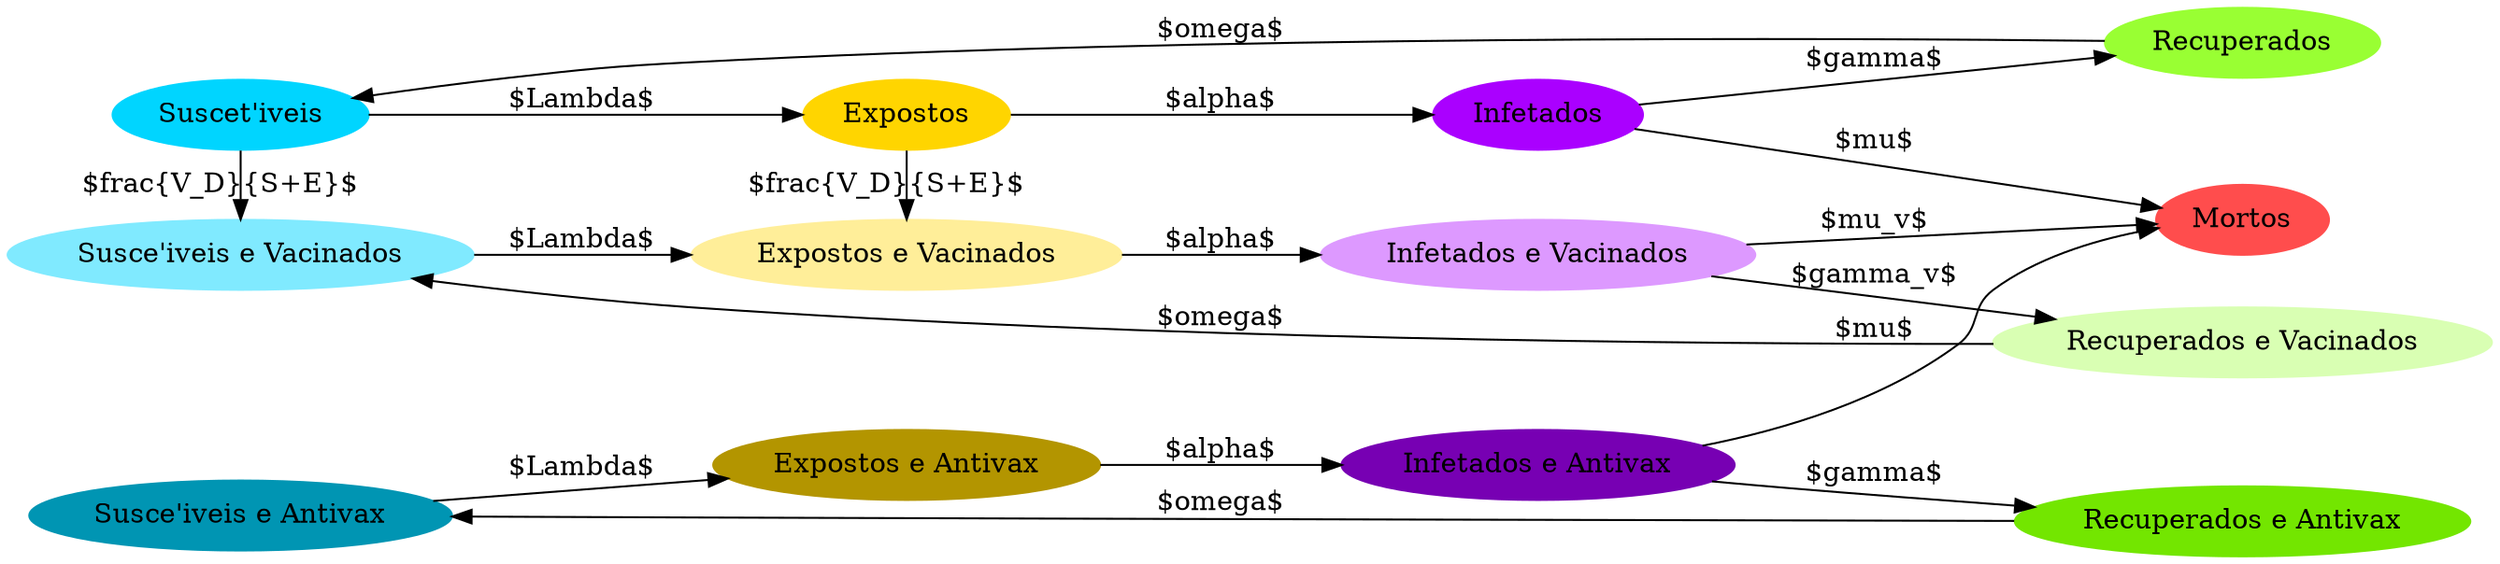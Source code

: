digraph "Modelo SIRD com Vacinação" {
        graph[rankdir=LR]
        //graph[label="Modelo SIRD com Vacina\c{c}\~ao", labelloc=top, labeljust=left]

        node[style="rounded, filled", shape = oval]

        Sv[label="Susce\'iveis e Vacinados", color="#80EAFF"]
        S [label="Suscet\'iveis"           , color="#00D5FF"]
        Sx[label="Susce\'iveis e Antivax"  , color="#0095B3"]
        Ev[label="Expostos e Vacinados"    , color="#FFEE99"]
        E [label="Expostos"                , color="#FFD500"]
        Ex[label="Expostos e Antivax"      , color="#B39500"]
        Iv[label="Infetados e Vacinados"   , color="#DD99FF"]
        I [label="Infetados"               , color="#AA00FF"]
        Ix[label="Infetados e Antivax"     , color="#7700B3"]
        Rv[label="Recuperados e Vacinados" , color="#D9FFB3"]
        R [label="Recuperados"             , color="#99FF33"]
        Rx[label="Recuperados e Antivax"   , color="#73E600"]
        D [label="Mortos"                  , color="#FF4D4D"]

        subgraph { Sv S Sx   rank  = same }
        subgraph { Ev E Ex   rank  = same }
        subgraph { Iv I Ix   rank  = same }
        subgraph { Rv R Rx D rank  = same }

        S  -> Sv [label="$\frac{V_D}{S+E}$"]
        E  -> Ev [label="$\frac{V_D}{S+E}$"]

        Sv -> Ev [label="$\Lambda$"]
        S  -> E  [label="$\Lambda$"]
        Sx -> Ex [label="$\Lambda$"]

        Ev -> Iv [label="$\alpha$"]
        E  -> I  [label="$\alpha$"]
        Ex -> Ix [label="$\alpha$"]

        Iv -> Rv [label="$\gamma_v$"]
        I  -> R  [label="$\gamma$"]
        Ix -> Rx [label="$\gamma$"]

        Iv -> D  [label="$\mu_v$"]
        I  -> D  [label="$\mu$"]
        Ix -> D  [label="$\mu$"]

        Rv -> Sv [label="$\omega$"]
        R  -> S  [label="$\omega$"]
        Rx -> Sx [label="$\omega$"]
}
